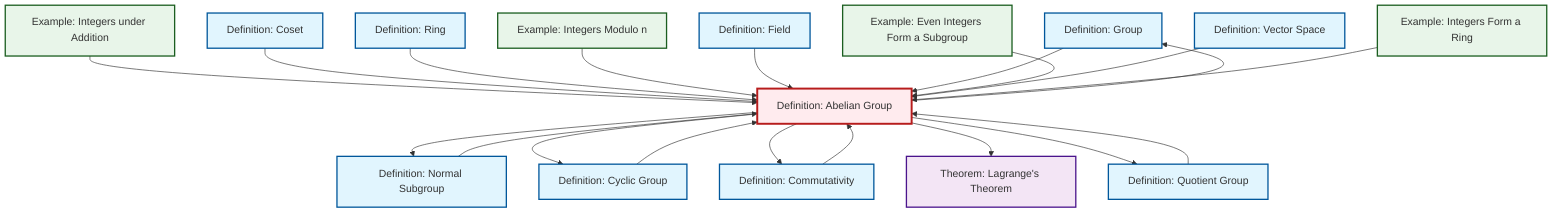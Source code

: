 graph TD
    classDef definition fill:#e1f5fe,stroke:#01579b,stroke-width:2px
    classDef theorem fill:#f3e5f5,stroke:#4a148c,stroke-width:2px
    classDef axiom fill:#fff3e0,stroke:#e65100,stroke-width:2px
    classDef example fill:#e8f5e9,stroke:#1b5e20,stroke-width:2px
    classDef current fill:#ffebee,stroke:#b71c1c,stroke-width:3px
    def-group["Definition: Group"]:::definition
    def-vector-space["Definition: Vector Space"]:::definition
    def-commutativity["Definition: Commutativity"]:::definition
    ex-quotient-integers-mod-n["Example: Integers Modulo n"]:::example
    ex-integers-addition["Example: Integers under Addition"]:::example
    def-field["Definition: Field"]:::definition
    def-quotient-group["Definition: Quotient Group"]:::definition
    ex-integers-ring["Example: Integers Form a Ring"]:::example
    ex-even-integers-subgroup["Example: Even Integers Form a Subgroup"]:::example
    def-cyclic-group["Definition: Cyclic Group"]:::definition
    thm-lagrange["Theorem: Lagrange's Theorem"]:::theorem
    def-normal-subgroup["Definition: Normal Subgroup"]:::definition
    def-ring["Definition: Ring"]:::definition
    def-abelian-group["Definition: Abelian Group"]:::definition
    def-coset["Definition: Coset"]:::definition
    def-abelian-group --> def-normal-subgroup
    ex-integers-addition --> def-abelian-group
    def-coset --> def-abelian-group
    def-ring --> def-abelian-group
    ex-quotient-integers-mod-n --> def-abelian-group
    def-field --> def-abelian-group
    def-quotient-group --> def-abelian-group
    def-group --> def-abelian-group
    def-abelian-group --> def-group
    def-abelian-group --> def-cyclic-group
    def-commutativity --> def-abelian-group
    def-cyclic-group --> def-abelian-group
    def-abelian-group --> def-commutativity
    def-abelian-group --> thm-lagrange
    def-abelian-group --> def-quotient-group
    def-normal-subgroup --> def-abelian-group
    ex-even-integers-subgroup --> def-abelian-group
    def-vector-space --> def-abelian-group
    ex-integers-ring --> def-abelian-group
    class def-abelian-group current